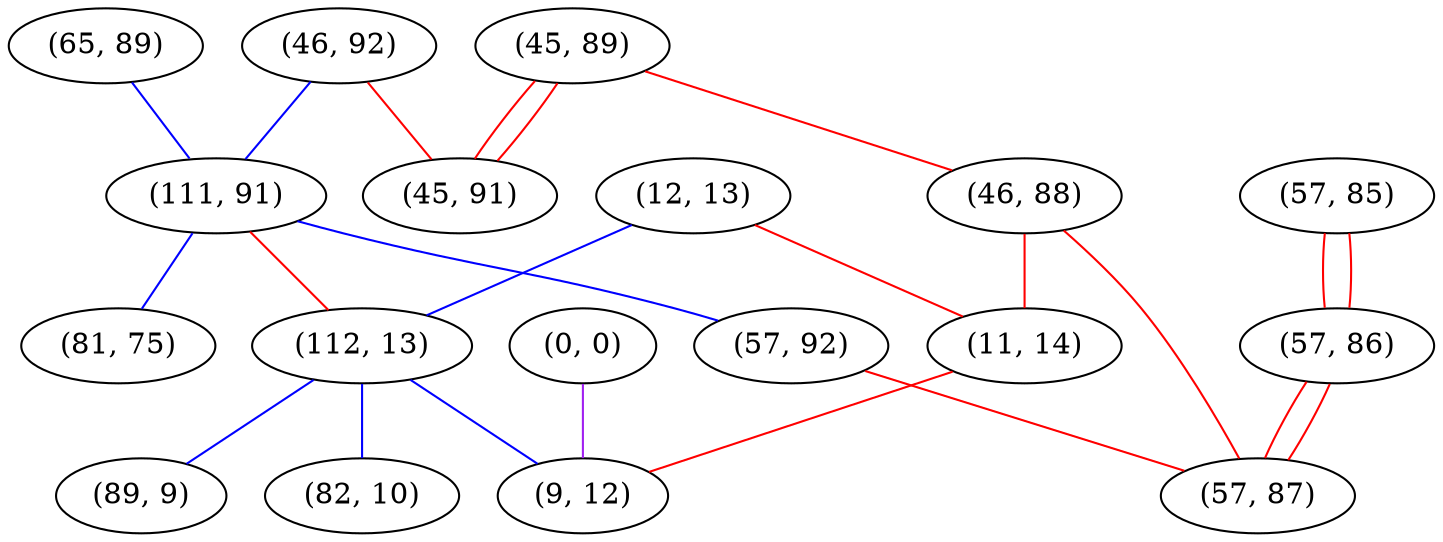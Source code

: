 graph "" {
"(46, 92)";
"(0, 0)";
"(65, 89)";
"(111, 91)";
"(12, 13)";
"(45, 89)";
"(81, 75)";
"(46, 88)";
"(45, 91)";
"(57, 92)";
"(11, 14)";
"(112, 13)";
"(57, 85)";
"(82, 10)";
"(57, 86)";
"(89, 9)";
"(9, 12)";
"(57, 87)";
"(46, 92)" -- "(111, 91)"  [color=blue, key=0, weight=3];
"(46, 92)" -- "(45, 91)"  [color=red, key=0, weight=1];
"(0, 0)" -- "(9, 12)"  [color=purple, key=0, weight=4];
"(65, 89)" -- "(111, 91)"  [color=blue, key=0, weight=3];
"(111, 91)" -- "(81, 75)"  [color=blue, key=0, weight=3];
"(111, 91)" -- "(112, 13)"  [color=red, key=0, weight=1];
"(111, 91)" -- "(57, 92)"  [color=blue, key=0, weight=3];
"(12, 13)" -- "(112, 13)"  [color=blue, key=0, weight=3];
"(12, 13)" -- "(11, 14)"  [color=red, key=0, weight=1];
"(45, 89)" -- "(46, 88)"  [color=red, key=0, weight=1];
"(45, 89)" -- "(45, 91)"  [color=red, key=0, weight=1];
"(45, 89)" -- "(45, 91)"  [color=red, key=1, weight=1];
"(46, 88)" -- "(11, 14)"  [color=red, key=0, weight=1];
"(46, 88)" -- "(57, 87)"  [color=red, key=0, weight=1];
"(57, 92)" -- "(57, 87)"  [color=red, key=0, weight=1];
"(11, 14)" -- "(9, 12)"  [color=red, key=0, weight=1];
"(112, 13)" -- "(89, 9)"  [color=blue, key=0, weight=3];
"(112, 13)" -- "(9, 12)"  [color=blue, key=0, weight=3];
"(112, 13)" -- "(82, 10)"  [color=blue, key=0, weight=3];
"(57, 85)" -- "(57, 86)"  [color=red, key=0, weight=1];
"(57, 85)" -- "(57, 86)"  [color=red, key=1, weight=1];
"(57, 86)" -- "(57, 87)"  [color=red, key=0, weight=1];
"(57, 86)" -- "(57, 87)"  [color=red, key=1, weight=1];
}
